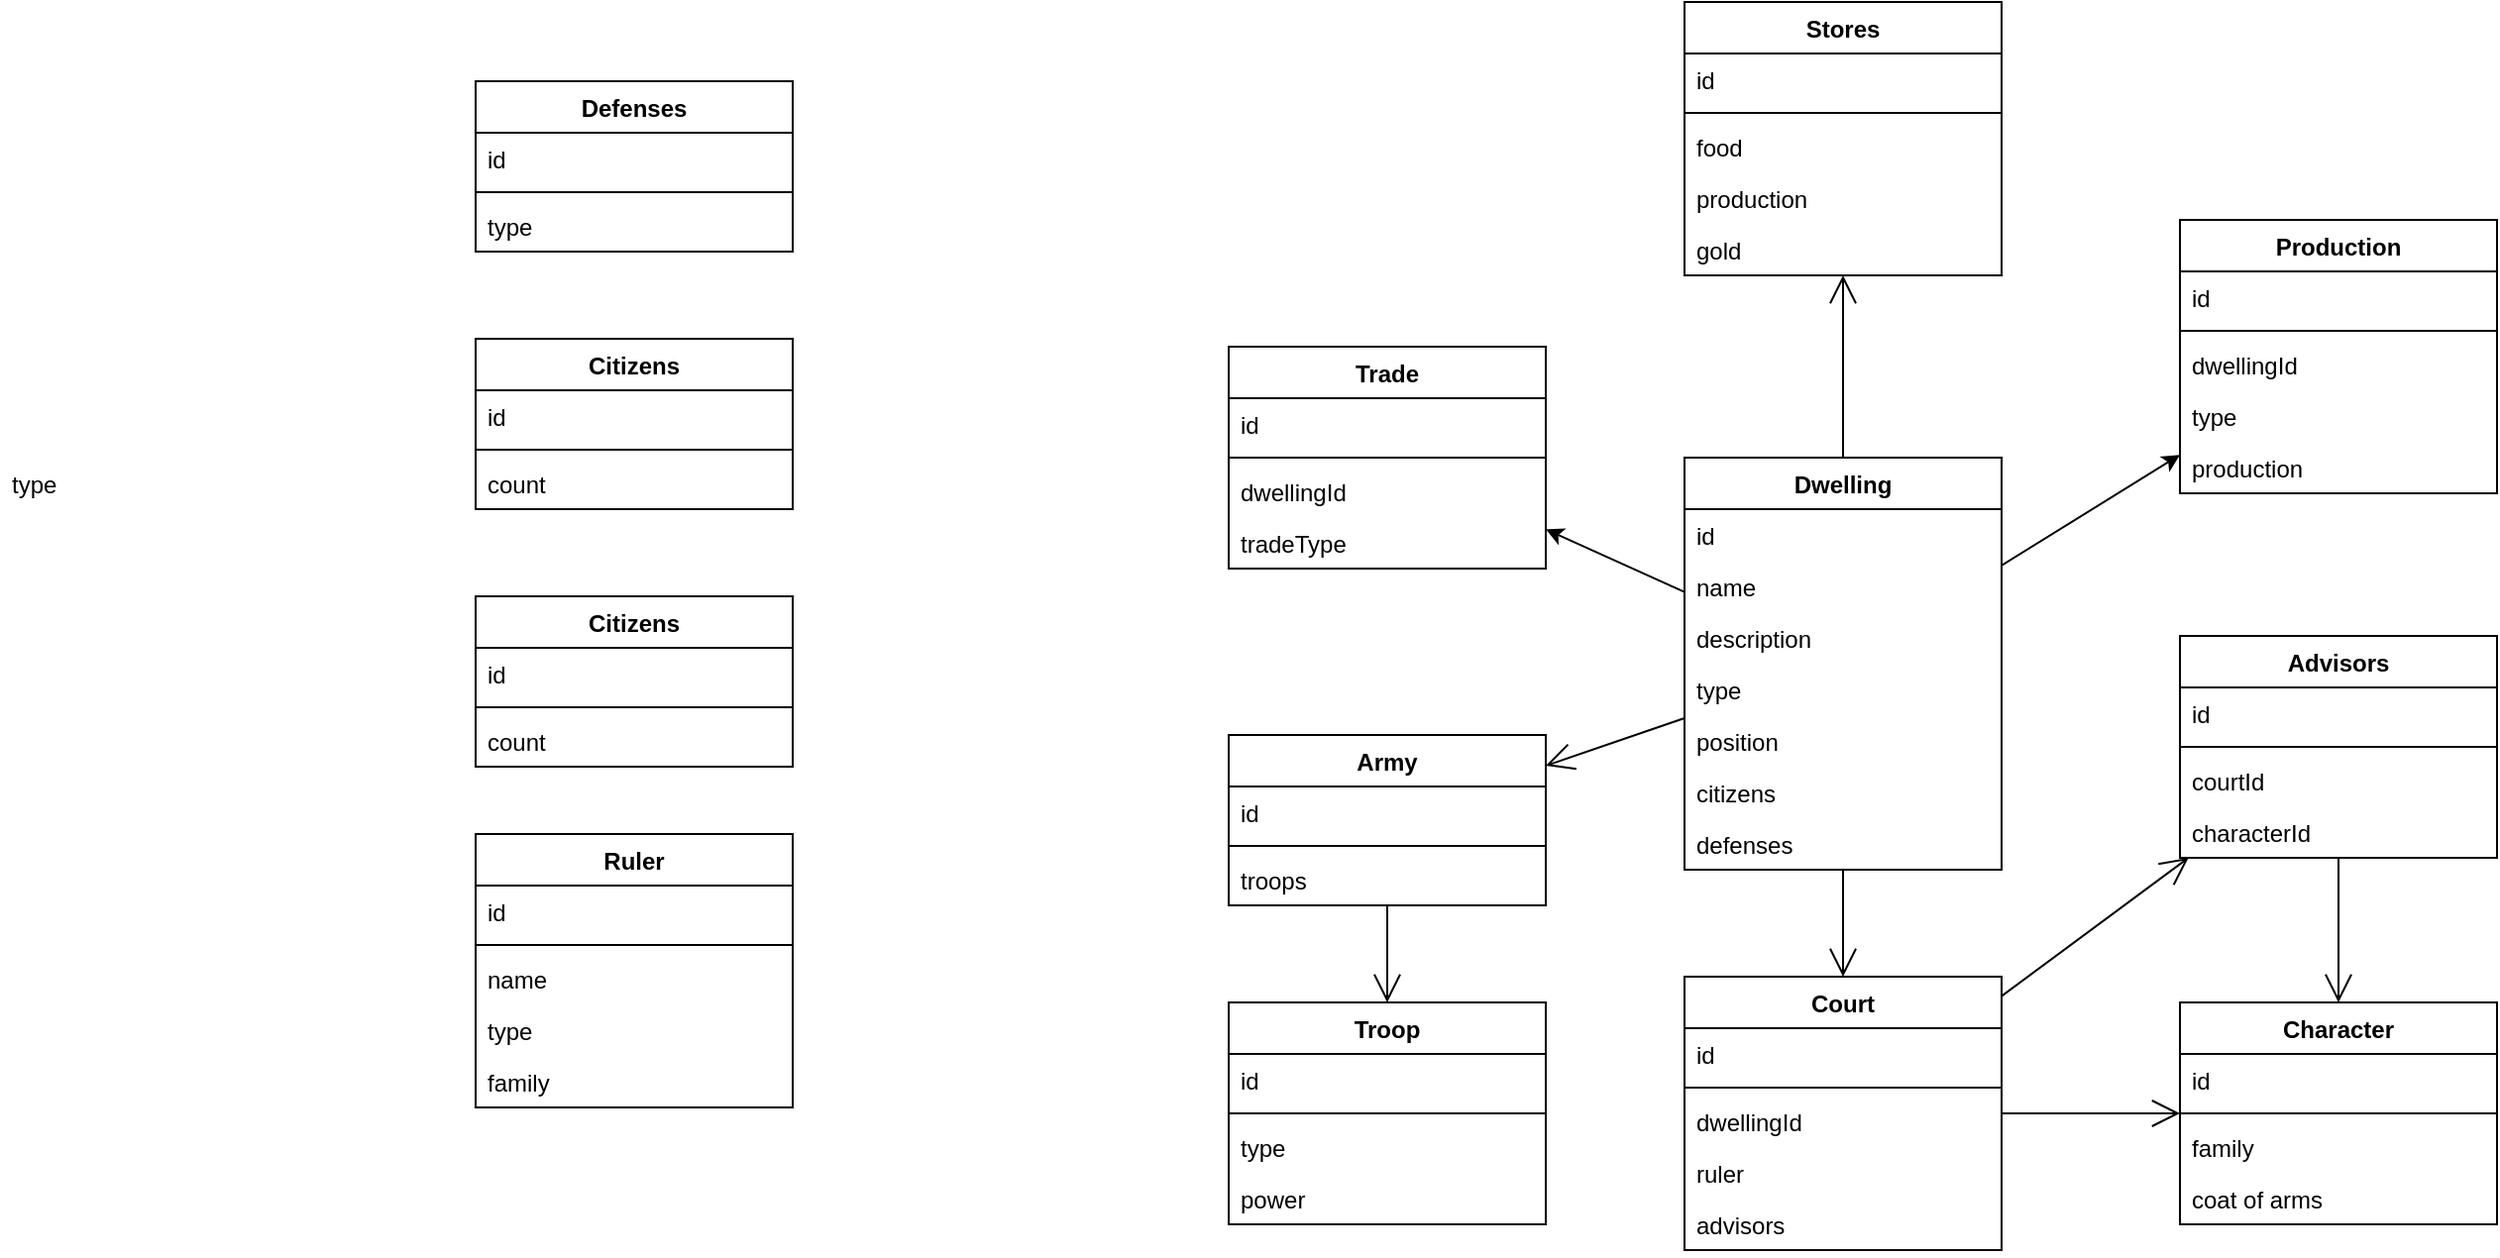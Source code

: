 <mxfile version="17.4.1" type="device"><diagram id="BKDUF9Yep5W4LtaOEp7o" name="Page-1"><mxGraphModel dx="2697" dy="1111" grid="1" gridSize="10" guides="1" tooltips="1" connect="1" arrows="1" fold="1" page="1" pageScale="1" pageWidth="827" pageHeight="1169" math="0" shadow="0"><root><mxCell id="0"/><mxCell id="1" parent="0"/><mxCell id="3ZCCTZgZ_-_amSzrU2Xe-7" value="Dwelling" style="swimlane;fontStyle=1;align=center;verticalAlign=top;childLayout=stackLayout;horizontal=1;startSize=26;horizontalStack=0;resizeParent=1;resizeParentMax=0;resizeLast=0;collapsible=1;marginBottom=0;" parent="1" vertex="1"><mxGeometry x="180" y="310" width="160" height="208" as="geometry"/></mxCell><mxCell id="3ZCCTZgZ_-_amSzrU2Xe-8" value="id" style="text;strokeColor=none;fillColor=none;align=left;verticalAlign=top;spacingLeft=4;spacingRight=4;overflow=hidden;rotatable=0;points=[[0,0.5],[1,0.5]];portConstraint=eastwest;" parent="3ZCCTZgZ_-_amSzrU2Xe-7" vertex="1"><mxGeometry y="26" width="160" height="26" as="geometry"/></mxCell><mxCell id="3ZCCTZgZ_-_amSzrU2Xe-10" value="name" style="text;strokeColor=none;fillColor=none;align=left;verticalAlign=top;spacingLeft=4;spacingRight=4;overflow=hidden;rotatable=0;points=[[0,0.5],[1,0.5]];portConstraint=eastwest;" parent="3ZCCTZgZ_-_amSzrU2Xe-7" vertex="1"><mxGeometry y="52" width="160" height="26" as="geometry"/></mxCell><mxCell id="HmyKOWnzCw2TMFeBn56b-1" value="description" style="text;strokeColor=none;fillColor=none;align=left;verticalAlign=top;spacingLeft=4;spacingRight=4;overflow=hidden;rotatable=0;points=[[0,0.5],[1,0.5]];portConstraint=eastwest;" vertex="1" parent="3ZCCTZgZ_-_amSzrU2Xe-7"><mxGeometry y="78" width="160" height="26" as="geometry"/></mxCell><mxCell id="3ZCCTZgZ_-_amSzrU2Xe-64" value="type" style="text;strokeColor=none;fillColor=none;align=left;verticalAlign=top;spacingLeft=4;spacingRight=4;overflow=hidden;rotatable=0;points=[[0,0.5],[1,0.5]];portConstraint=eastwest;" parent="3ZCCTZgZ_-_amSzrU2Xe-7" vertex="1"><mxGeometry y="104" width="160" height="26" as="geometry"/></mxCell><mxCell id="qVyRmSXESRQ5OIwDXsze-9" value="position" style="text;strokeColor=none;fillColor=none;align=left;verticalAlign=top;spacingLeft=4;spacingRight=4;overflow=hidden;rotatable=0;points=[[0,0.5],[1,0.5]];portConstraint=eastwest;" parent="3ZCCTZgZ_-_amSzrU2Xe-7" vertex="1"><mxGeometry y="130" width="160" height="26" as="geometry"/></mxCell><mxCell id="MUSHHG0BO1qhh84jOmiQ-17" value="citizens" style="text;strokeColor=none;fillColor=none;align=left;verticalAlign=top;spacingLeft=4;spacingRight=4;overflow=hidden;rotatable=0;points=[[0,0.5],[1,0.5]];portConstraint=eastwest;" parent="3ZCCTZgZ_-_amSzrU2Xe-7" vertex="1"><mxGeometry y="156" width="160" height="26" as="geometry"/></mxCell><mxCell id="MUSHHG0BO1qhh84jOmiQ-18" value="defenses" style="text;strokeColor=none;fillColor=none;align=left;verticalAlign=top;spacingLeft=4;spacingRight=4;overflow=hidden;rotatable=0;points=[[0,0.5],[1,0.5]];portConstraint=eastwest;" parent="3ZCCTZgZ_-_amSzrU2Xe-7" vertex="1"><mxGeometry y="182" width="160" height="26" as="geometry"/></mxCell><mxCell id="3ZCCTZgZ_-_amSzrU2Xe-11" value="Ruler" style="swimlane;fontStyle=1;align=center;verticalAlign=top;childLayout=stackLayout;horizontal=1;startSize=26;horizontalStack=0;resizeParent=1;resizeParentMax=0;resizeLast=0;collapsible=1;marginBottom=0;" parent="1" vertex="1"><mxGeometry x="-430" y="500" width="160" height="138" as="geometry"/></mxCell><mxCell id="3ZCCTZgZ_-_amSzrU2Xe-12" value="id" style="text;strokeColor=none;fillColor=none;align=left;verticalAlign=top;spacingLeft=4;spacingRight=4;overflow=hidden;rotatable=0;points=[[0,0.5],[1,0.5]];portConstraint=eastwest;" parent="3ZCCTZgZ_-_amSzrU2Xe-11" vertex="1"><mxGeometry y="26" width="160" height="26" as="geometry"/></mxCell><mxCell id="3ZCCTZgZ_-_amSzrU2Xe-13" value="" style="line;strokeWidth=1;fillColor=none;align=left;verticalAlign=middle;spacingTop=-1;spacingLeft=3;spacingRight=3;rotatable=0;labelPosition=right;points=[];portConstraint=eastwest;" parent="3ZCCTZgZ_-_amSzrU2Xe-11" vertex="1"><mxGeometry y="52" width="160" height="8" as="geometry"/></mxCell><mxCell id="3ZCCTZgZ_-_amSzrU2Xe-14" value="name" style="text;strokeColor=none;fillColor=none;align=left;verticalAlign=top;spacingLeft=4;spacingRight=4;overflow=hidden;rotatable=0;points=[[0,0.5],[1,0.5]];portConstraint=eastwest;" parent="3ZCCTZgZ_-_amSzrU2Xe-11" vertex="1"><mxGeometry y="60" width="160" height="26" as="geometry"/></mxCell><mxCell id="MUSHHG0BO1qhh84jOmiQ-25" value="type" style="text;strokeColor=none;fillColor=none;align=left;verticalAlign=top;spacingLeft=4;spacingRight=4;overflow=hidden;rotatable=0;points=[[0,0.5],[1,0.5]];portConstraint=eastwest;" parent="3ZCCTZgZ_-_amSzrU2Xe-11" vertex="1"><mxGeometry y="86" width="160" height="26" as="geometry"/></mxCell><mxCell id="3ZCCTZgZ_-_amSzrU2Xe-48" value="family" style="text;strokeColor=none;fillColor=none;align=left;verticalAlign=top;spacingLeft=4;spacingRight=4;overflow=hidden;rotatable=0;points=[[0,0.5],[1,0.5]];portConstraint=eastwest;" parent="3ZCCTZgZ_-_amSzrU2Xe-11" vertex="1"><mxGeometry y="112" width="160" height="26" as="geometry"/></mxCell><mxCell id="3ZCCTZgZ_-_amSzrU2Xe-15" value="Advisors" style="swimlane;fontStyle=1;align=center;verticalAlign=top;childLayout=stackLayout;horizontal=1;startSize=26;horizontalStack=0;resizeParent=1;resizeParentMax=0;resizeLast=0;collapsible=1;marginBottom=0;" parent="1" vertex="1"><mxGeometry x="430" y="400" width="160" height="112" as="geometry"/></mxCell><mxCell id="3ZCCTZgZ_-_amSzrU2Xe-16" value="id" style="text;strokeColor=none;fillColor=none;align=left;verticalAlign=top;spacingLeft=4;spacingRight=4;overflow=hidden;rotatable=0;points=[[0,0.5],[1,0.5]];portConstraint=eastwest;" parent="3ZCCTZgZ_-_amSzrU2Xe-15" vertex="1"><mxGeometry y="26" width="160" height="26" as="geometry"/></mxCell><mxCell id="3ZCCTZgZ_-_amSzrU2Xe-17" value="" style="line;strokeWidth=1;fillColor=none;align=left;verticalAlign=middle;spacingTop=-1;spacingLeft=3;spacingRight=3;rotatable=0;labelPosition=right;points=[];portConstraint=eastwest;" parent="3ZCCTZgZ_-_amSzrU2Xe-15" vertex="1"><mxGeometry y="52" width="160" height="8" as="geometry"/></mxCell><mxCell id="MUSHHG0BO1qhh84jOmiQ-24" value="courtId" style="text;strokeColor=none;fillColor=none;align=left;verticalAlign=top;spacingLeft=4;spacingRight=4;overflow=hidden;rotatable=0;points=[[0,0.5],[1,0.5]];portConstraint=eastwest;" parent="3ZCCTZgZ_-_amSzrU2Xe-15" vertex="1"><mxGeometry y="60" width="160" height="26" as="geometry"/></mxCell><mxCell id="3ZCCTZgZ_-_amSzrU2Xe-18" value="characterId" style="text;strokeColor=none;fillColor=none;align=left;verticalAlign=top;spacingLeft=4;spacingRight=4;overflow=hidden;rotatable=0;points=[[0,0.5],[1,0.5]];portConstraint=eastwest;" parent="3ZCCTZgZ_-_amSzrU2Xe-15" vertex="1"><mxGeometry y="86" width="160" height="26" as="geometry"/></mxCell><mxCell id="3ZCCTZgZ_-_amSzrU2Xe-19" value="Army" style="swimlane;fontStyle=1;align=center;verticalAlign=top;childLayout=stackLayout;horizontal=1;startSize=26;horizontalStack=0;resizeParent=1;resizeParentMax=0;resizeLast=0;collapsible=1;marginBottom=0;" parent="1" vertex="1"><mxGeometry x="-50" y="450" width="160" height="86" as="geometry"/></mxCell><mxCell id="3ZCCTZgZ_-_amSzrU2Xe-20" value="id" style="text;strokeColor=none;fillColor=none;align=left;verticalAlign=top;spacingLeft=4;spacingRight=4;overflow=hidden;rotatable=0;points=[[0,0.5],[1,0.5]];portConstraint=eastwest;" parent="3ZCCTZgZ_-_amSzrU2Xe-19" vertex="1"><mxGeometry y="26" width="160" height="26" as="geometry"/></mxCell><mxCell id="3ZCCTZgZ_-_amSzrU2Xe-21" value="" style="line;strokeWidth=1;fillColor=none;align=left;verticalAlign=middle;spacingTop=-1;spacingLeft=3;spacingRight=3;rotatable=0;labelPosition=right;points=[];portConstraint=eastwest;" parent="3ZCCTZgZ_-_amSzrU2Xe-19" vertex="1"><mxGeometry y="52" width="160" height="8" as="geometry"/></mxCell><mxCell id="3ZCCTZgZ_-_amSzrU2Xe-22" value="troops" style="text;strokeColor=none;fillColor=none;align=left;verticalAlign=top;spacingLeft=4;spacingRight=4;overflow=hidden;rotatable=0;points=[[0,0.5],[1,0.5]];portConstraint=eastwest;" parent="3ZCCTZgZ_-_amSzrU2Xe-19" vertex="1"><mxGeometry y="60" width="160" height="26" as="geometry"/></mxCell><mxCell id="3ZCCTZgZ_-_amSzrU2Xe-23" value="Troop" style="swimlane;fontStyle=1;align=center;verticalAlign=top;childLayout=stackLayout;horizontal=1;startSize=26;horizontalStack=0;resizeParent=1;resizeParentMax=0;resizeLast=0;collapsible=1;marginBottom=0;" parent="1" vertex="1"><mxGeometry x="-50" y="585" width="160" height="112" as="geometry"/></mxCell><mxCell id="3ZCCTZgZ_-_amSzrU2Xe-24" value="id" style="text;strokeColor=none;fillColor=none;align=left;verticalAlign=top;spacingLeft=4;spacingRight=4;overflow=hidden;rotatable=0;points=[[0,0.5],[1,0.5]];portConstraint=eastwest;" parent="3ZCCTZgZ_-_amSzrU2Xe-23" vertex="1"><mxGeometry y="26" width="160" height="26" as="geometry"/></mxCell><mxCell id="3ZCCTZgZ_-_amSzrU2Xe-25" value="" style="line;strokeWidth=1;fillColor=none;align=left;verticalAlign=middle;spacingTop=-1;spacingLeft=3;spacingRight=3;rotatable=0;labelPosition=right;points=[];portConstraint=eastwest;" parent="3ZCCTZgZ_-_amSzrU2Xe-23" vertex="1"><mxGeometry y="52" width="160" height="8" as="geometry"/></mxCell><mxCell id="3ZCCTZgZ_-_amSzrU2Xe-26" value="type" style="text;strokeColor=none;fillColor=none;align=left;verticalAlign=top;spacingLeft=4;spacingRight=4;overflow=hidden;rotatable=0;points=[[0,0.5],[1,0.5]];portConstraint=eastwest;" parent="3ZCCTZgZ_-_amSzrU2Xe-23" vertex="1"><mxGeometry y="60" width="160" height="26" as="geometry"/></mxCell><mxCell id="3ZCCTZgZ_-_amSzrU2Xe-36" value="power" style="text;strokeColor=none;fillColor=none;align=left;verticalAlign=top;spacingLeft=4;spacingRight=4;overflow=hidden;rotatable=0;points=[[0,0.5],[1,0.5]];portConstraint=eastwest;" parent="3ZCCTZgZ_-_amSzrU2Xe-23" vertex="1"><mxGeometry y="86" width="160" height="26" as="geometry"/></mxCell><mxCell id="3ZCCTZgZ_-_amSzrU2Xe-35" value="type" style="text;strokeColor=none;fillColor=none;align=left;verticalAlign=top;spacingLeft=4;spacingRight=4;overflow=hidden;rotatable=0;points=[[0,0.5],[1,0.5]];portConstraint=eastwest;" parent="1" vertex="1"><mxGeometry x="-670" y="310" width="160" height="26" as="geometry"/></mxCell><mxCell id="3ZCCTZgZ_-_amSzrU2Xe-38" value="Defenses" style="swimlane;fontStyle=1;align=center;verticalAlign=top;childLayout=stackLayout;horizontal=1;startSize=26;horizontalStack=0;resizeParent=1;resizeParentMax=0;resizeLast=0;collapsible=1;marginBottom=0;" parent="1" vertex="1"><mxGeometry x="-430" y="120" width="160" height="86" as="geometry"/></mxCell><mxCell id="3ZCCTZgZ_-_amSzrU2Xe-39" value="id" style="text;strokeColor=none;fillColor=none;align=left;verticalAlign=top;spacingLeft=4;spacingRight=4;overflow=hidden;rotatable=0;points=[[0,0.5],[1,0.5]];portConstraint=eastwest;" parent="3ZCCTZgZ_-_amSzrU2Xe-38" vertex="1"><mxGeometry y="26" width="160" height="26" as="geometry"/></mxCell><mxCell id="3ZCCTZgZ_-_amSzrU2Xe-40" value="" style="line;strokeWidth=1;fillColor=none;align=left;verticalAlign=middle;spacingTop=-1;spacingLeft=3;spacingRight=3;rotatable=0;labelPosition=right;points=[];portConstraint=eastwest;" parent="3ZCCTZgZ_-_amSzrU2Xe-38" vertex="1"><mxGeometry y="52" width="160" height="8" as="geometry"/></mxCell><mxCell id="3ZCCTZgZ_-_amSzrU2Xe-41" value="type" style="text;strokeColor=none;fillColor=none;align=left;verticalAlign=top;spacingLeft=4;spacingRight=4;overflow=hidden;rotatable=0;points=[[0,0.5],[1,0.5]];portConstraint=eastwest;" parent="3ZCCTZgZ_-_amSzrU2Xe-38" vertex="1"><mxGeometry y="60" width="160" height="26" as="geometry"/></mxCell><mxCell id="3ZCCTZgZ_-_amSzrU2Xe-46" value="" style="endArrow=open;endFill=1;endSize=12;html=1;rounded=0;" parent="1" source="qVyRmSXESRQ5OIwDXsze-1" target="3ZCCTZgZ_-_amSzrU2Xe-15" edge="1"><mxGeometry width="160" relative="1" as="geometry"><mxPoint x="482.067" y="481" as="sourcePoint"/><mxPoint x="520" y="590" as="targetPoint"/></mxGeometry></mxCell><mxCell id="3ZCCTZgZ_-_amSzrU2Xe-49" value="" style="endArrow=open;endFill=1;endSize=12;html=1;rounded=0;" parent="1" source="3ZCCTZgZ_-_amSzrU2Xe-7" target="3ZCCTZgZ_-_amSzrU2Xe-19" edge="1"><mxGeometry width="160" relative="1" as="geometry"><mxPoint x="390" y="340" as="sourcePoint"/><mxPoint x="550" y="340" as="targetPoint"/></mxGeometry></mxCell><mxCell id="3ZCCTZgZ_-_amSzrU2Xe-50" value="" style="endArrow=open;endFill=1;endSize=12;html=1;rounded=0;" parent="1" source="3ZCCTZgZ_-_amSzrU2Xe-19" target="3ZCCTZgZ_-_amSzrU2Xe-23" edge="1"><mxGeometry width="160" relative="1" as="geometry"><mxPoint x="680" y="355" as="sourcePoint"/><mxPoint x="840" y="355" as="targetPoint"/></mxGeometry></mxCell><mxCell id="3ZCCTZgZ_-_amSzrU2Xe-51" value="Stores" style="swimlane;fontStyle=1;align=center;verticalAlign=top;childLayout=stackLayout;horizontal=1;startSize=26;horizontalStack=0;resizeParent=1;resizeParentMax=0;resizeLast=0;collapsible=1;marginBottom=0;" parent="1" vertex="1"><mxGeometry x="180" y="80" width="160" height="138" as="geometry"/></mxCell><mxCell id="3ZCCTZgZ_-_amSzrU2Xe-52" value="id" style="text;strokeColor=none;fillColor=none;align=left;verticalAlign=top;spacingLeft=4;spacingRight=4;overflow=hidden;rotatable=0;points=[[0,0.5],[1,0.5]];portConstraint=eastwest;" parent="3ZCCTZgZ_-_amSzrU2Xe-51" vertex="1"><mxGeometry y="26" width="160" height="26" as="geometry"/></mxCell><mxCell id="3ZCCTZgZ_-_amSzrU2Xe-53" value="" style="line;strokeWidth=1;fillColor=none;align=left;verticalAlign=middle;spacingTop=-1;spacingLeft=3;spacingRight=3;rotatable=0;labelPosition=right;points=[];portConstraint=eastwest;" parent="3ZCCTZgZ_-_amSzrU2Xe-51" vertex="1"><mxGeometry y="52" width="160" height="8" as="geometry"/></mxCell><mxCell id="3ZCCTZgZ_-_amSzrU2Xe-54" value="food" style="text;strokeColor=none;fillColor=none;align=left;verticalAlign=top;spacingLeft=4;spacingRight=4;overflow=hidden;rotatable=0;points=[[0,0.5],[1,0.5]];portConstraint=eastwest;" parent="3ZCCTZgZ_-_amSzrU2Xe-51" vertex="1"><mxGeometry y="60" width="160" height="26" as="geometry"/></mxCell><mxCell id="3ZCCTZgZ_-_amSzrU2Xe-66" value="production" style="text;strokeColor=none;fillColor=none;align=left;verticalAlign=top;spacingLeft=4;spacingRight=4;overflow=hidden;rotatable=0;points=[[0,0.5],[1,0.5]];portConstraint=eastwest;" parent="3ZCCTZgZ_-_amSzrU2Xe-51" vertex="1"><mxGeometry y="86" width="160" height="26" as="geometry"/></mxCell><mxCell id="3ZCCTZgZ_-_amSzrU2Xe-77" value="gold" style="text;strokeColor=none;fillColor=none;align=left;verticalAlign=top;spacingLeft=4;spacingRight=4;overflow=hidden;rotatable=0;points=[[0,0.5],[1,0.5]];portConstraint=eastwest;" parent="3ZCCTZgZ_-_amSzrU2Xe-51" vertex="1"><mxGeometry y="112" width="160" height="26" as="geometry"/></mxCell><mxCell id="3ZCCTZgZ_-_amSzrU2Xe-60" value="Citizens" style="swimlane;fontStyle=1;align=center;verticalAlign=top;childLayout=stackLayout;horizontal=1;startSize=26;horizontalStack=0;resizeParent=1;resizeParentMax=0;resizeLast=0;collapsible=1;marginBottom=0;" parent="1" vertex="1"><mxGeometry x="-430" y="250" width="160" height="86" as="geometry"/></mxCell><mxCell id="3ZCCTZgZ_-_amSzrU2Xe-61" value="id" style="text;strokeColor=none;fillColor=none;align=left;verticalAlign=top;spacingLeft=4;spacingRight=4;overflow=hidden;rotatable=0;points=[[0,0.5],[1,0.5]];portConstraint=eastwest;" parent="3ZCCTZgZ_-_amSzrU2Xe-60" vertex="1"><mxGeometry y="26" width="160" height="26" as="geometry"/></mxCell><mxCell id="3ZCCTZgZ_-_amSzrU2Xe-62" value="" style="line;strokeWidth=1;fillColor=none;align=left;verticalAlign=middle;spacingTop=-1;spacingLeft=3;spacingRight=3;rotatable=0;labelPosition=right;points=[];portConstraint=eastwest;" parent="3ZCCTZgZ_-_amSzrU2Xe-60" vertex="1"><mxGeometry y="52" width="160" height="8" as="geometry"/></mxCell><mxCell id="3ZCCTZgZ_-_amSzrU2Xe-63" value="count" style="text;strokeColor=none;fillColor=none;align=left;verticalAlign=top;spacingLeft=4;spacingRight=4;overflow=hidden;rotatable=0;points=[[0,0.5],[1,0.5]];portConstraint=eastwest;" parent="3ZCCTZgZ_-_amSzrU2Xe-60" vertex="1"><mxGeometry y="60" width="160" height="26" as="geometry"/></mxCell><mxCell id="3ZCCTZgZ_-_amSzrU2Xe-67" value="" style="endArrow=open;endFill=1;endSize=12;html=1;rounded=0;" parent="1" source="3ZCCTZgZ_-_amSzrU2Xe-7" target="3ZCCTZgZ_-_amSzrU2Xe-51" edge="1"><mxGeometry width="160" relative="1" as="geometry"><mxPoint x="190" y="406.261" as="sourcePoint"/><mxPoint x="109.161" y="356" as="targetPoint"/></mxGeometry></mxCell><mxCell id="qVyRmSXESRQ5OIwDXsze-1" value="Court" style="swimlane;fontStyle=1;align=center;verticalAlign=top;childLayout=stackLayout;horizontal=1;startSize=26;horizontalStack=0;resizeParent=1;resizeParentMax=0;resizeLast=0;collapsible=1;marginBottom=0;" parent="1" vertex="1"><mxGeometry x="180" y="572" width="160" height="138" as="geometry"/></mxCell><mxCell id="qVyRmSXESRQ5OIwDXsze-2" value="id" style="text;strokeColor=none;fillColor=none;align=left;verticalAlign=top;spacingLeft=4;spacingRight=4;overflow=hidden;rotatable=0;points=[[0,0.5],[1,0.5]];portConstraint=eastwest;" parent="qVyRmSXESRQ5OIwDXsze-1" vertex="1"><mxGeometry y="26" width="160" height="26" as="geometry"/></mxCell><mxCell id="qVyRmSXESRQ5OIwDXsze-3" value="" style="line;strokeWidth=1;fillColor=none;align=left;verticalAlign=middle;spacingTop=-1;spacingLeft=3;spacingRight=3;rotatable=0;labelPosition=right;points=[];portConstraint=eastwest;" parent="qVyRmSXESRQ5OIwDXsze-1" vertex="1"><mxGeometry y="52" width="160" height="8" as="geometry"/></mxCell><mxCell id="MUSHHG0BO1qhh84jOmiQ-23" value="dwellingId" style="text;strokeColor=none;fillColor=none;align=left;verticalAlign=top;spacingLeft=4;spacingRight=4;overflow=hidden;rotatable=0;points=[[0,0.5],[1,0.5]];portConstraint=eastwest;" parent="qVyRmSXESRQ5OIwDXsze-1" vertex="1"><mxGeometry y="60" width="160" height="26" as="geometry"/></mxCell><mxCell id="qVyRmSXESRQ5OIwDXsze-4" value="ruler" style="text;strokeColor=none;fillColor=none;align=left;verticalAlign=top;spacingLeft=4;spacingRight=4;overflow=hidden;rotatable=0;points=[[0,0.5],[1,0.5]];portConstraint=eastwest;" parent="qVyRmSXESRQ5OIwDXsze-1" vertex="1"><mxGeometry y="86" width="160" height="26" as="geometry"/></mxCell><mxCell id="qVyRmSXESRQ5OIwDXsze-5" value="advisors" style="text;strokeColor=none;fillColor=none;align=left;verticalAlign=top;spacingLeft=4;spacingRight=4;overflow=hidden;rotatable=0;points=[[0,0.5],[1,0.5]];portConstraint=eastwest;" parent="qVyRmSXESRQ5OIwDXsze-1" vertex="1"><mxGeometry y="112" width="160" height="26" as="geometry"/></mxCell><mxCell id="qVyRmSXESRQ5OIwDXsze-7" value="" style="endArrow=open;endFill=1;endSize=12;html=1;rounded=0;" parent="1" source="qVyRmSXESRQ5OIwDXsze-1" target="MUSHHG0BO1qhh84jOmiQ-9" edge="1"><mxGeometry width="160" relative="1" as="geometry"><mxPoint x="350" y="456" as="sourcePoint"/><mxPoint x="420" y="456" as="targetPoint"/></mxGeometry></mxCell><mxCell id="qVyRmSXESRQ5OIwDXsze-8" value="" style="endArrow=open;endFill=1;endSize=12;html=1;rounded=0;" parent="1" source="3ZCCTZgZ_-_amSzrU2Xe-7" target="qVyRmSXESRQ5OIwDXsze-1" edge="1"><mxGeometry width="160" relative="1" as="geometry"><mxPoint x="650" y="310" as="sourcePoint"/><mxPoint x="650" y="478" as="targetPoint"/></mxGeometry></mxCell><mxCell id="MUSHHG0BO1qhh84jOmiQ-3" value="Production" style="swimlane;fontStyle=1;align=center;verticalAlign=top;childLayout=stackLayout;horizontal=1;startSize=26;horizontalStack=0;resizeParent=1;resizeParentMax=0;resizeLast=0;collapsible=1;marginBottom=0;" parent="1" vertex="1"><mxGeometry x="430" y="190" width="160" height="138" as="geometry"/></mxCell><mxCell id="MUSHHG0BO1qhh84jOmiQ-4" value="id" style="text;strokeColor=none;fillColor=none;align=left;verticalAlign=top;spacingLeft=4;spacingRight=4;overflow=hidden;rotatable=0;points=[[0,0.5],[1,0.5]];portConstraint=eastwest;" parent="MUSHHG0BO1qhh84jOmiQ-3" vertex="1"><mxGeometry y="26" width="160" height="26" as="geometry"/></mxCell><mxCell id="MUSHHG0BO1qhh84jOmiQ-5" value="" style="line;strokeWidth=1;fillColor=none;align=left;verticalAlign=middle;spacingTop=-1;spacingLeft=3;spacingRight=3;rotatable=0;labelPosition=right;points=[];portConstraint=eastwest;" parent="MUSHHG0BO1qhh84jOmiQ-3" vertex="1"><mxGeometry y="52" width="160" height="8" as="geometry"/></mxCell><mxCell id="MUSHHG0BO1qhh84jOmiQ-6" value="dwellingId" style="text;strokeColor=none;fillColor=none;align=left;verticalAlign=top;spacingLeft=4;spacingRight=4;overflow=hidden;rotatable=0;points=[[0,0.5],[1,0.5]];portConstraint=eastwest;" parent="MUSHHG0BO1qhh84jOmiQ-3" vertex="1"><mxGeometry y="60" width="160" height="26" as="geometry"/></mxCell><mxCell id="MUSHHG0BO1qhh84jOmiQ-7" value="type" style="text;strokeColor=none;fillColor=none;align=left;verticalAlign=top;spacingLeft=4;spacingRight=4;overflow=hidden;rotatable=0;points=[[0,0.5],[1,0.5]];portConstraint=eastwest;" parent="MUSHHG0BO1qhh84jOmiQ-3" vertex="1"><mxGeometry y="86" width="160" height="26" as="geometry"/></mxCell><mxCell id="MUSHHG0BO1qhh84jOmiQ-8" value="production" style="text;strokeColor=none;fillColor=none;align=left;verticalAlign=top;spacingLeft=4;spacingRight=4;overflow=hidden;rotatable=0;points=[[0,0.5],[1,0.5]];portConstraint=eastwest;" parent="MUSHHG0BO1qhh84jOmiQ-3" vertex="1"><mxGeometry y="112" width="160" height="26" as="geometry"/></mxCell><mxCell id="MUSHHG0BO1qhh84jOmiQ-9" value="Character" style="swimlane;fontStyle=1;align=center;verticalAlign=top;childLayout=stackLayout;horizontal=1;startSize=26;horizontalStack=0;resizeParent=1;resizeParentMax=0;resizeLast=0;collapsible=1;marginBottom=0;" parent="1" vertex="1"><mxGeometry x="430" y="585" width="160" height="112" as="geometry"/></mxCell><mxCell id="MUSHHG0BO1qhh84jOmiQ-10" value="id" style="text;strokeColor=none;fillColor=none;align=left;verticalAlign=top;spacingLeft=4;spacingRight=4;overflow=hidden;rotatable=0;points=[[0,0.5],[1,0.5]];portConstraint=eastwest;" parent="MUSHHG0BO1qhh84jOmiQ-9" vertex="1"><mxGeometry y="26" width="160" height="26" as="geometry"/></mxCell><mxCell id="MUSHHG0BO1qhh84jOmiQ-11" value="" style="line;strokeWidth=1;fillColor=none;align=left;verticalAlign=middle;spacingTop=-1;spacingLeft=3;spacingRight=3;rotatable=0;labelPosition=right;points=[];portConstraint=eastwest;" parent="MUSHHG0BO1qhh84jOmiQ-9" vertex="1"><mxGeometry y="52" width="160" height="8" as="geometry"/></mxCell><mxCell id="MUSHHG0BO1qhh84jOmiQ-12" value="family" style="text;strokeColor=none;fillColor=none;align=left;verticalAlign=top;spacingLeft=4;spacingRight=4;overflow=hidden;rotatable=0;points=[[0,0.5],[1,0.5]];portConstraint=eastwest;" parent="MUSHHG0BO1qhh84jOmiQ-9" vertex="1"><mxGeometry y="60" width="160" height="26" as="geometry"/></mxCell><mxCell id="MUSHHG0BO1qhh84jOmiQ-13" value="coat of arms" style="text;strokeColor=none;fillColor=none;align=left;verticalAlign=top;spacingLeft=4;spacingRight=4;overflow=hidden;rotatable=0;points=[[0,0.5],[1,0.5]];portConstraint=eastwest;" parent="MUSHHG0BO1qhh84jOmiQ-9" vertex="1"><mxGeometry y="86" width="160" height="26" as="geometry"/></mxCell><mxCell id="MUSHHG0BO1qhh84jOmiQ-14" value="" style="endArrow=open;endFill=1;endSize=12;html=1;rounded=0;" parent="1" source="3ZCCTZgZ_-_amSzrU2Xe-15" target="MUSHHG0BO1qhh84jOmiQ-9" edge="1"><mxGeometry width="160" relative="1" as="geometry"><mxPoint x="329.579" y="582" as="sourcePoint"/><mxPoint x="458.895" y="491" as="targetPoint"/></mxGeometry></mxCell><mxCell id="MUSHHG0BO1qhh84jOmiQ-15" value="" style="endArrow=classic;html=1;rounded=0;" parent="1" source="3ZCCTZgZ_-_amSzrU2Xe-7" target="MUSHHG0BO1qhh84jOmiQ-3" edge="1"><mxGeometry width="50" height="50" relative="1" as="geometry"><mxPoint x="-620" y="500" as="sourcePoint"/><mxPoint x="-570" y="450" as="targetPoint"/></mxGeometry></mxCell><mxCell id="MUSHHG0BO1qhh84jOmiQ-19" value="Citizens" style="swimlane;fontStyle=1;align=center;verticalAlign=top;childLayout=stackLayout;horizontal=1;startSize=26;horizontalStack=0;resizeParent=1;resizeParentMax=0;resizeLast=0;collapsible=1;marginBottom=0;" parent="1" vertex="1"><mxGeometry x="-430" y="380" width="160" height="86" as="geometry"/></mxCell><mxCell id="MUSHHG0BO1qhh84jOmiQ-20" value="id" style="text;strokeColor=none;fillColor=none;align=left;verticalAlign=top;spacingLeft=4;spacingRight=4;overflow=hidden;rotatable=0;points=[[0,0.5],[1,0.5]];portConstraint=eastwest;" parent="MUSHHG0BO1qhh84jOmiQ-19" vertex="1"><mxGeometry y="26" width="160" height="26" as="geometry"/></mxCell><mxCell id="MUSHHG0BO1qhh84jOmiQ-21" value="" style="line;strokeWidth=1;fillColor=none;align=left;verticalAlign=middle;spacingTop=-1;spacingLeft=3;spacingRight=3;rotatable=0;labelPosition=right;points=[];portConstraint=eastwest;" parent="MUSHHG0BO1qhh84jOmiQ-19" vertex="1"><mxGeometry y="52" width="160" height="8" as="geometry"/></mxCell><mxCell id="MUSHHG0BO1qhh84jOmiQ-22" value="count" style="text;strokeColor=none;fillColor=none;align=left;verticalAlign=top;spacingLeft=4;spacingRight=4;overflow=hidden;rotatable=0;points=[[0,0.5],[1,0.5]];portConstraint=eastwest;" parent="MUSHHG0BO1qhh84jOmiQ-19" vertex="1"><mxGeometry y="60" width="160" height="26" as="geometry"/></mxCell><mxCell id="MUSHHG0BO1qhh84jOmiQ-26" value="Trade" style="swimlane;fontStyle=1;align=center;verticalAlign=top;childLayout=stackLayout;horizontal=1;startSize=26;horizontalStack=0;resizeParent=1;resizeParentMax=0;resizeLast=0;collapsible=1;marginBottom=0;" parent="1" vertex="1"><mxGeometry x="-50" y="254" width="160" height="112" as="geometry"/></mxCell><mxCell id="MUSHHG0BO1qhh84jOmiQ-27" value="id" style="text;strokeColor=none;fillColor=none;align=left;verticalAlign=top;spacingLeft=4;spacingRight=4;overflow=hidden;rotatable=0;points=[[0,0.5],[1,0.5]];portConstraint=eastwest;" parent="MUSHHG0BO1qhh84jOmiQ-26" vertex="1"><mxGeometry y="26" width="160" height="26" as="geometry"/></mxCell><mxCell id="MUSHHG0BO1qhh84jOmiQ-28" value="" style="line;strokeWidth=1;fillColor=none;align=left;verticalAlign=middle;spacingTop=-1;spacingLeft=3;spacingRight=3;rotatable=0;labelPosition=right;points=[];portConstraint=eastwest;" parent="MUSHHG0BO1qhh84jOmiQ-26" vertex="1"><mxGeometry y="52" width="160" height="8" as="geometry"/></mxCell><mxCell id="MUSHHG0BO1qhh84jOmiQ-29" value="dwellingId" style="text;strokeColor=none;fillColor=none;align=left;verticalAlign=top;spacingLeft=4;spacingRight=4;overflow=hidden;rotatable=0;points=[[0,0.5],[1,0.5]];portConstraint=eastwest;" parent="MUSHHG0BO1qhh84jOmiQ-26" vertex="1"><mxGeometry y="60" width="160" height="26" as="geometry"/></mxCell><mxCell id="MUSHHG0BO1qhh84jOmiQ-30" value="tradeType" style="text;strokeColor=none;fillColor=none;align=left;verticalAlign=top;spacingLeft=4;spacingRight=4;overflow=hidden;rotatable=0;points=[[0,0.5],[1,0.5]];portConstraint=eastwest;" parent="MUSHHG0BO1qhh84jOmiQ-26" vertex="1"><mxGeometry y="86" width="160" height="26" as="geometry"/></mxCell><mxCell id="MUSHHG0BO1qhh84jOmiQ-31" value="" style="endArrow=classic;html=1;rounded=0;" parent="1" source="3ZCCTZgZ_-_amSzrU2Xe-7" target="MUSHHG0BO1qhh84jOmiQ-26" edge="1"><mxGeometry width="50" height="50" relative="1" as="geometry"><mxPoint x="-250" y="780" as="sourcePoint"/><mxPoint x="-200" y="730" as="targetPoint"/></mxGeometry></mxCell></root></mxGraphModel></diagram></mxfile>